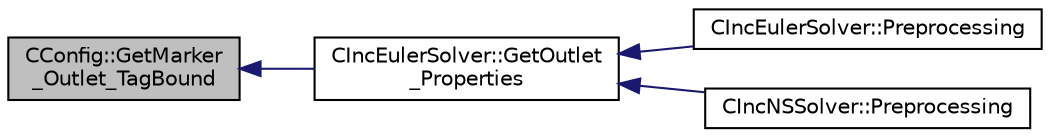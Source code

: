 digraph "CConfig::GetMarker_Outlet_TagBound"
{
  edge [fontname="Helvetica",fontsize="10",labelfontname="Helvetica",labelfontsize="10"];
  node [fontname="Helvetica",fontsize="10",shape=record];
  rankdir="LR";
  Node7440 [label="CConfig::GetMarker\l_Outlet_TagBound",height=0.2,width=0.4,color="black", fillcolor="grey75", style="filled", fontcolor="black"];
  Node7440 -> Node7441 [dir="back",color="midnightblue",fontsize="10",style="solid",fontname="Helvetica"];
  Node7441 [label="CIncEulerSolver::GetOutlet\l_Properties",height=0.2,width=0.4,color="black", fillcolor="white", style="filled",URL="$class_c_inc_euler_solver.html#aacea1dc960644b2fb82b191b17bf9056",tooltip="A virtual member. "];
  Node7441 -> Node7442 [dir="back",color="midnightblue",fontsize="10",style="solid",fontname="Helvetica"];
  Node7442 [label="CIncEulerSolver::Preprocessing",height=0.2,width=0.4,color="black", fillcolor="white", style="filled",URL="$class_c_inc_euler_solver.html#aabd902b10cc9b41b6b2c406efba0ac41",tooltip="Compute primitive variables and their gradients. "];
  Node7441 -> Node7443 [dir="back",color="midnightblue",fontsize="10",style="solid",fontname="Helvetica"];
  Node7443 [label="CIncNSSolver::Preprocessing",height=0.2,width=0.4,color="black", fillcolor="white", style="filled",URL="$class_c_inc_n_s_solver.html#ae84f6e86313acd1da80c505b4eab81e5",tooltip="Restart residual and compute gradients. "];
}
